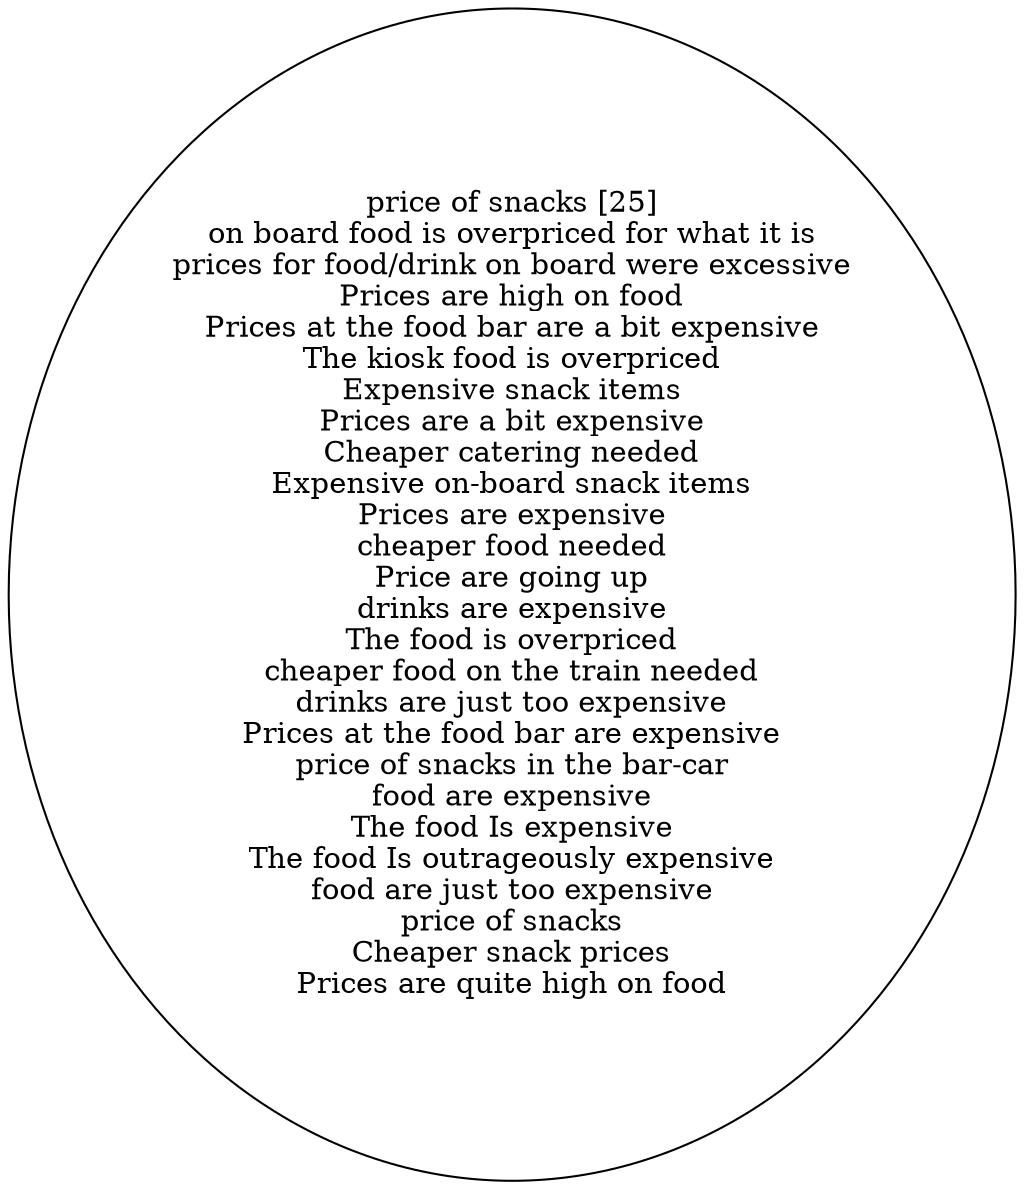 digraph collapsedGraph {
"price of snacks [25]\non board food is overpriced for what it is\nprices for food/drink on board were excessive\nPrices are high on food\nPrices at the food bar are a bit expensive\nThe kiosk food is overpriced\nExpensive snack items\nPrices are a bit expensive\nCheaper catering needed\nExpensive on-board snack items\nPrices are expensive\ncheaper food needed\nPrice are going up\ndrinks are expensive\nThe food is overpriced\ncheaper food on the train needed\ndrinks are just too expensive\nPrices at the food bar are expensive\nprice of snacks in the bar-car\nfood are expensive\nThe food Is expensive\nThe food Is outrageously expensive\nfood are just too expensive\nprice of snacks\nCheaper snack prices\nPrices are quite high on food"}